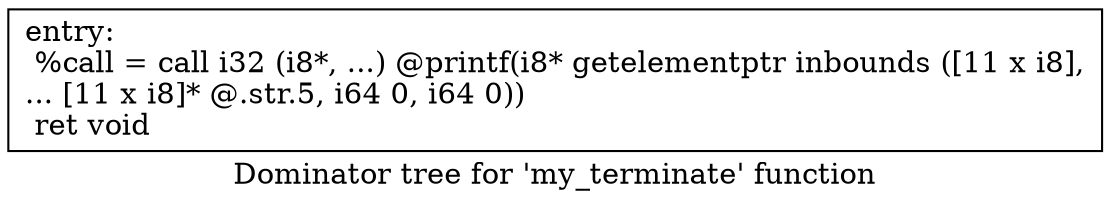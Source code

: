 digraph "Dominator tree for 'my_terminate' function" {
	label="Dominator tree for 'my_terminate' function";

	Node0x560abc9a5920 [shape=record,label="{entry:\l  %call = call i32 (i8*, ...) @printf(i8* getelementptr inbounds ([11 x i8],\l... [11 x i8]* @.str.5, i64 0, i64 0))\l  ret void\l}"];
}
